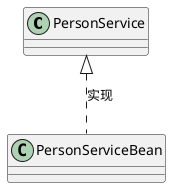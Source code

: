 @startuml
'https://plantuml.com/class-diagram
'实现关系

class PersonService
class PersonServiceBean

PersonService <|.. PersonServiceBean : 实现


@enduml